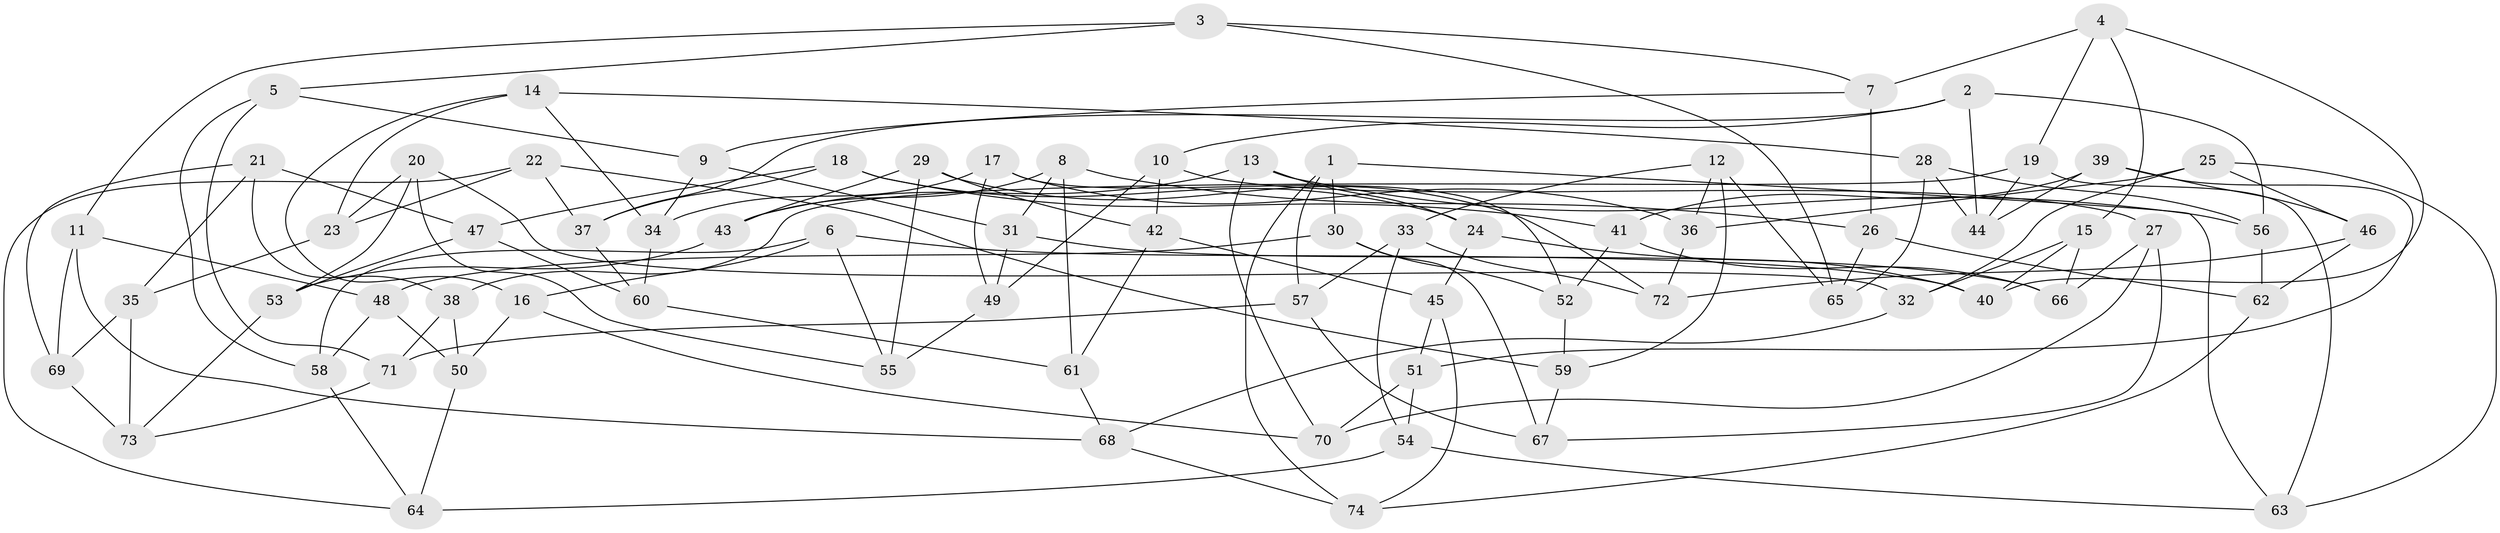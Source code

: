 // coarse degree distribution, {10: 0.08108108108108109, 9: 0.05405405405405406, 4: 0.5135135135135135, 3: 0.21621621621621623, 12: 0.02702702702702703, 11: 0.05405405405405406, 6: 0.02702702702702703, 8: 0.02702702702702703}
// Generated by graph-tools (version 1.1) at 2025/54/03/04/25 22:54:02]
// undirected, 74 vertices, 148 edges
graph export_dot {
  node [color=gray90,style=filled];
  1;
  2;
  3;
  4;
  5;
  6;
  7;
  8;
  9;
  10;
  11;
  12;
  13;
  14;
  15;
  16;
  17;
  18;
  19;
  20;
  21;
  22;
  23;
  24;
  25;
  26;
  27;
  28;
  29;
  30;
  31;
  32;
  33;
  34;
  35;
  36;
  37;
  38;
  39;
  40;
  41;
  42;
  43;
  44;
  45;
  46;
  47;
  48;
  49;
  50;
  51;
  52;
  53;
  54;
  55;
  56;
  57;
  58;
  59;
  60;
  61;
  62;
  63;
  64;
  65;
  66;
  67;
  68;
  69;
  70;
  71;
  72;
  73;
  74;
  1 -- 63;
  1 -- 30;
  1 -- 74;
  1 -- 57;
  2 -- 10;
  2 -- 44;
  2 -- 56;
  2 -- 37;
  3 -- 5;
  3 -- 65;
  3 -- 7;
  3 -- 11;
  4 -- 15;
  4 -- 40;
  4 -- 7;
  4 -- 19;
  5 -- 58;
  5 -- 9;
  5 -- 71;
  6 -- 58;
  6 -- 16;
  6 -- 40;
  6 -- 55;
  7 -- 26;
  7 -- 9;
  8 -- 31;
  8 -- 26;
  8 -- 43;
  8 -- 61;
  9 -- 31;
  9 -- 34;
  10 -- 49;
  10 -- 27;
  10 -- 42;
  11 -- 68;
  11 -- 69;
  11 -- 48;
  12 -- 59;
  12 -- 36;
  12 -- 65;
  12 -- 33;
  13 -- 56;
  13 -- 24;
  13 -- 43;
  13 -- 70;
  14 -- 34;
  14 -- 16;
  14 -- 28;
  14 -- 23;
  15 -- 66;
  15 -- 40;
  15 -- 32;
  16 -- 50;
  16 -- 70;
  17 -- 34;
  17 -- 52;
  17 -- 36;
  17 -- 49;
  18 -- 24;
  18 -- 41;
  18 -- 47;
  18 -- 37;
  19 -- 63;
  19 -- 38;
  19 -- 44;
  20 -- 55;
  20 -- 32;
  20 -- 53;
  20 -- 23;
  21 -- 47;
  21 -- 69;
  21 -- 35;
  21 -- 38;
  22 -- 64;
  22 -- 59;
  22 -- 37;
  22 -- 23;
  23 -- 35;
  24 -- 45;
  24 -- 40;
  25 -- 36;
  25 -- 46;
  25 -- 32;
  25 -- 63;
  26 -- 62;
  26 -- 65;
  27 -- 66;
  27 -- 67;
  27 -- 70;
  28 -- 56;
  28 -- 44;
  28 -- 65;
  29 -- 42;
  29 -- 43;
  29 -- 72;
  29 -- 55;
  30 -- 48;
  30 -- 67;
  30 -- 52;
  31 -- 49;
  31 -- 66;
  32 -- 68;
  33 -- 72;
  33 -- 54;
  33 -- 57;
  34 -- 60;
  35 -- 73;
  35 -- 69;
  36 -- 72;
  37 -- 60;
  38 -- 71;
  38 -- 50;
  39 -- 51;
  39 -- 46;
  39 -- 41;
  39 -- 44;
  41 -- 66;
  41 -- 52;
  42 -- 61;
  42 -- 45;
  43 -- 53;
  45 -- 74;
  45 -- 51;
  46 -- 72;
  46 -- 62;
  47 -- 53;
  47 -- 60;
  48 -- 50;
  48 -- 58;
  49 -- 55;
  50 -- 64;
  51 -- 54;
  51 -- 70;
  52 -- 59;
  53 -- 73;
  54 -- 63;
  54 -- 64;
  56 -- 62;
  57 -- 71;
  57 -- 67;
  58 -- 64;
  59 -- 67;
  60 -- 61;
  61 -- 68;
  62 -- 74;
  68 -- 74;
  69 -- 73;
  71 -- 73;
}
